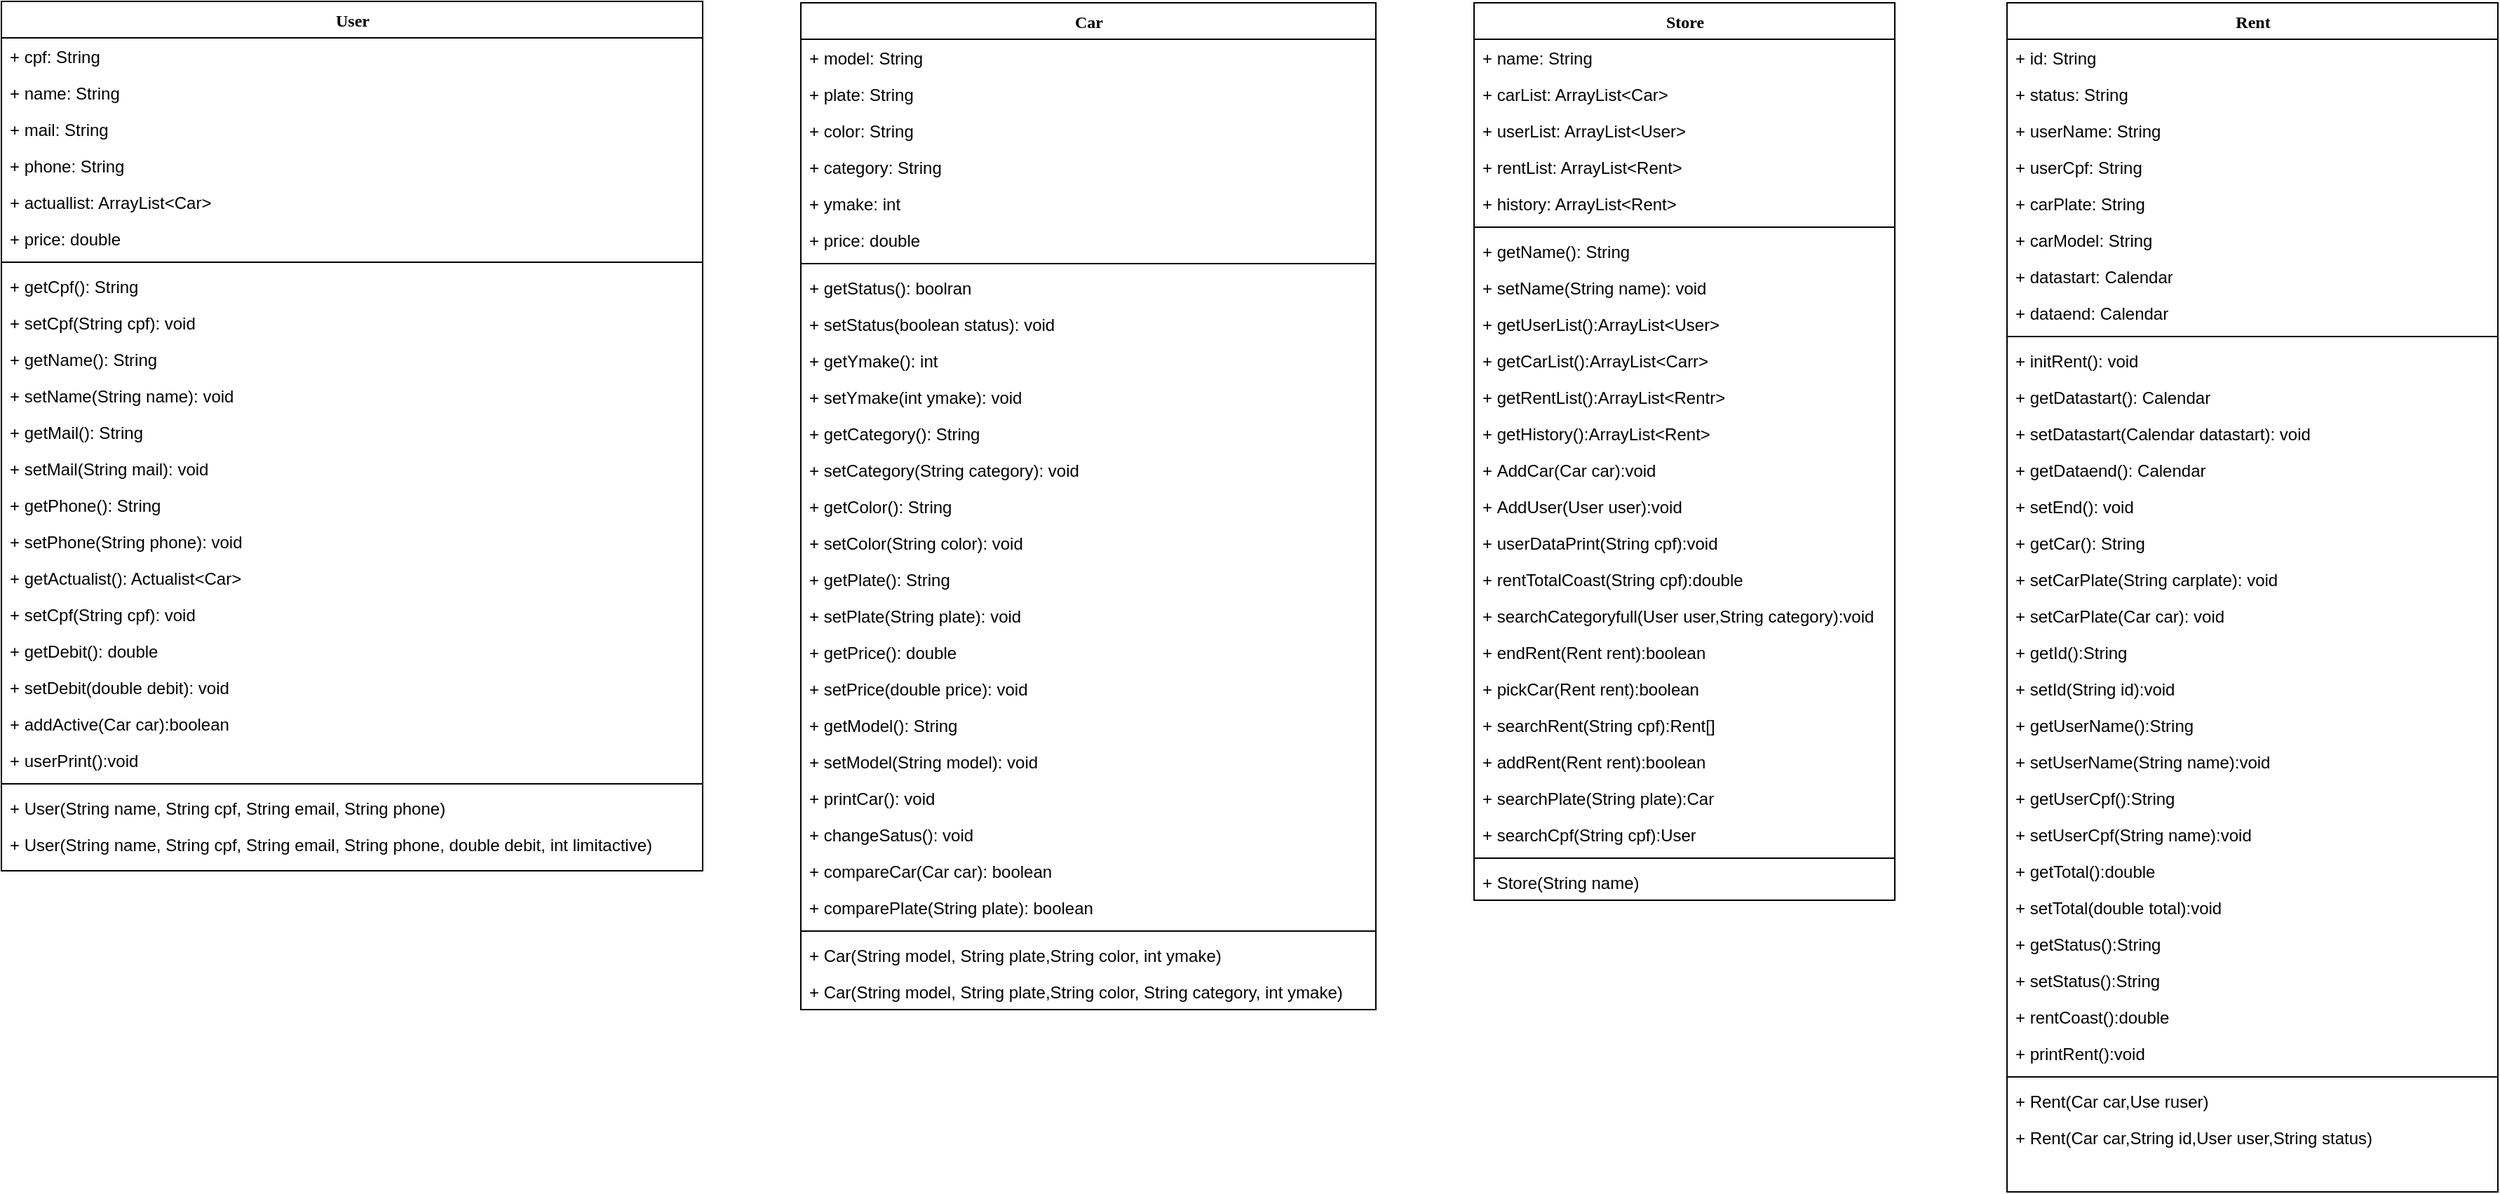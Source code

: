<mxfile version="10.6.5" type="device"><diagram name="Page-1" id="9f46799a-70d6-7492-0946-bef42562c5a5"><mxGraphModel dx="1878" dy="552" grid="1" gridSize="10" guides="1" tooltips="1" connect="1" arrows="1" fold="1" page="1" pageScale="1" pageWidth="1100" pageHeight="850" background="#ffffff" math="0" shadow="0"><root><mxCell id="0"/><mxCell id="1" parent="0"/><mxCell id="78961159f06e98e8-56" value="Car" style="swimlane;html=1;fontStyle=1;align=center;verticalAlign=top;childLayout=stackLayout;horizontal=1;startSize=26;horizontalStack=0;resizeParent=1;resizeLast=0;collapsible=1;marginBottom=0;swimlaneFillColor=#ffffff;rounded=0;shadow=0;comic=0;labelBackgroundColor=none;strokeColor=#000000;strokeWidth=1;fillColor=none;fontFamily=Verdana;fontSize=12;fontColor=#000000;" parent="1" vertex="1"><mxGeometry x="360" y="491" width="410" height="718" as="geometry"/></mxCell><mxCell id="78961159f06e98e8-57" value="+ model: String" style="text;html=1;strokeColor=none;fillColor=none;align=left;verticalAlign=top;spacingLeft=4;spacingRight=4;whiteSpace=wrap;overflow=hidden;rotatable=0;points=[[0,0.5],[1,0.5]];portConstraint=eastwest;" parent="78961159f06e98e8-56" vertex="1"><mxGeometry y="26" width="410" height="26" as="geometry"/></mxCell><mxCell id="78961159f06e98e8-58" value="+ plate: String" style="text;html=1;strokeColor=none;fillColor=none;align=left;verticalAlign=top;spacingLeft=4;spacingRight=4;whiteSpace=wrap;overflow=hidden;rotatable=0;points=[[0,0.5],[1,0.5]];portConstraint=eastwest;" parent="78961159f06e98e8-56" vertex="1"><mxGeometry y="52" width="410" height="26" as="geometry"/></mxCell><mxCell id="78961159f06e98e8-59" value="+ color: String" style="text;html=1;strokeColor=none;fillColor=none;align=left;verticalAlign=top;spacingLeft=4;spacingRight=4;whiteSpace=wrap;overflow=hidden;rotatable=0;points=[[0,0.5],[1,0.5]];portConstraint=eastwest;" parent="78961159f06e98e8-56" vertex="1"><mxGeometry y="78" width="410" height="26" as="geometry"/></mxCell><mxCell id="78961159f06e98e8-60" value="+ category: String" style="text;html=1;strokeColor=none;fillColor=none;align=left;verticalAlign=top;spacingLeft=4;spacingRight=4;whiteSpace=wrap;overflow=hidden;rotatable=0;points=[[0,0.5],[1,0.5]];portConstraint=eastwest;" parent="78961159f06e98e8-56" vertex="1"><mxGeometry y="104" width="410" height="26" as="geometry"/></mxCell><mxCell id="78961159f06e98e8-61" value="+ ymake: int" style="text;html=1;strokeColor=none;fillColor=none;align=left;verticalAlign=top;spacingLeft=4;spacingRight=4;whiteSpace=wrap;overflow=hidden;rotatable=0;points=[[0,0.5],[1,0.5]];portConstraint=eastwest;" parent="78961159f06e98e8-56" vertex="1"><mxGeometry y="130" width="410" height="26" as="geometry"/></mxCell><mxCell id="78961159f06e98e8-62" value="+ price: double" style="text;html=1;strokeColor=none;fillColor=none;align=left;verticalAlign=top;spacingLeft=4;spacingRight=4;whiteSpace=wrap;overflow=hidden;rotatable=0;points=[[0,0.5],[1,0.5]];portConstraint=eastwest;" parent="78961159f06e98e8-56" vertex="1"><mxGeometry y="156" width="410" height="26" as="geometry"/></mxCell><mxCell id="78961159f06e98e8-64" value="" style="line;html=1;strokeWidth=1;fillColor=none;align=left;verticalAlign=middle;spacingTop=-1;spacingLeft=3;spacingRight=3;rotatable=0;labelPosition=right;points=[];portConstraint=eastwest;" parent="78961159f06e98e8-56" vertex="1"><mxGeometry y="182" width="410" height="8" as="geometry"/></mxCell><mxCell id="fXc2kmNOL1wzb2OAVQlA-48" value="+ getStatus(): boolran" style="text;html=1;strokeColor=none;fillColor=none;align=left;verticalAlign=top;spacingLeft=4;spacingRight=4;whiteSpace=wrap;overflow=hidden;rotatable=0;points=[[0,0.5],[1,0.5]];portConstraint=eastwest;" parent="78961159f06e98e8-56" vertex="1"><mxGeometry y="190" width="410" height="26" as="geometry"/></mxCell><mxCell id="fXc2kmNOL1wzb2OAVQlA-47" value="+ setStatus(boolean status): void" style="text;html=1;strokeColor=none;fillColor=none;align=left;verticalAlign=top;spacingLeft=4;spacingRight=4;whiteSpace=wrap;overflow=hidden;rotatable=0;points=[[0,0.5],[1,0.5]];portConstraint=eastwest;" parent="78961159f06e98e8-56" vertex="1"><mxGeometry y="216" width="410" height="26" as="geometry"/></mxCell><mxCell id="fXc2kmNOL1wzb2OAVQlA-46" value="+ getYmake(): int" style="text;html=1;strokeColor=none;fillColor=none;align=left;verticalAlign=top;spacingLeft=4;spacingRight=4;whiteSpace=wrap;overflow=hidden;rotatable=0;points=[[0,0.5],[1,0.5]];portConstraint=eastwest;" parent="78961159f06e98e8-56" vertex="1"><mxGeometry y="242" width="410" height="26" as="geometry"/></mxCell><mxCell id="fXc2kmNOL1wzb2OAVQlA-45" value="+ setYmake(int ymake): void" style="text;html=1;strokeColor=none;fillColor=none;align=left;verticalAlign=top;spacingLeft=4;spacingRight=4;whiteSpace=wrap;overflow=hidden;rotatable=0;points=[[0,0.5],[1,0.5]];portConstraint=eastwest;" parent="78961159f06e98e8-56" vertex="1"><mxGeometry y="268" width="410" height="26" as="geometry"/></mxCell><mxCell id="fXc2kmNOL1wzb2OAVQlA-44" value="+ getCategory(): String" style="text;html=1;strokeColor=none;fillColor=none;align=left;verticalAlign=top;spacingLeft=4;spacingRight=4;whiteSpace=wrap;overflow=hidden;rotatable=0;points=[[0,0.5],[1,0.5]];portConstraint=eastwest;" parent="78961159f06e98e8-56" vertex="1"><mxGeometry y="294" width="410" height="26" as="geometry"/></mxCell><mxCell id="fXc2kmNOL1wzb2OAVQlA-43" value="+ setCategory(String category): void" style="text;html=1;strokeColor=none;fillColor=none;align=left;verticalAlign=top;spacingLeft=4;spacingRight=4;whiteSpace=wrap;overflow=hidden;rotatable=0;points=[[0,0.5],[1,0.5]];portConstraint=eastwest;" parent="78961159f06e98e8-56" vertex="1"><mxGeometry y="320" width="410" height="26" as="geometry"/></mxCell><mxCell id="fXc2kmNOL1wzb2OAVQlA-42" value="+ getColor(): String" style="text;html=1;strokeColor=none;fillColor=none;align=left;verticalAlign=top;spacingLeft=4;spacingRight=4;whiteSpace=wrap;overflow=hidden;rotatable=0;points=[[0,0.5],[1,0.5]];portConstraint=eastwest;" parent="78961159f06e98e8-56" vertex="1"><mxGeometry y="346" width="410" height="26" as="geometry"/></mxCell><mxCell id="fXc2kmNOL1wzb2OAVQlA-41" value="+ setColor(String color): void" style="text;html=1;strokeColor=none;fillColor=none;align=left;verticalAlign=top;spacingLeft=4;spacingRight=4;whiteSpace=wrap;overflow=hidden;rotatable=0;points=[[0,0.5],[1,0.5]];portConstraint=eastwest;" parent="78961159f06e98e8-56" vertex="1"><mxGeometry y="372" width="410" height="26" as="geometry"/></mxCell><mxCell id="fXc2kmNOL1wzb2OAVQlA-39" value="+ getPlate(): String" style="text;html=1;strokeColor=none;fillColor=none;align=left;verticalAlign=top;spacingLeft=4;spacingRight=4;whiteSpace=wrap;overflow=hidden;rotatable=0;points=[[0,0.5],[1,0.5]];portConstraint=eastwest;" parent="78961159f06e98e8-56" vertex="1"><mxGeometry y="398" width="410" height="26" as="geometry"/></mxCell><mxCell id="fXc2kmNOL1wzb2OAVQlA-40" value="+ setPlate(String plate): void" style="text;html=1;strokeColor=none;fillColor=none;align=left;verticalAlign=top;spacingLeft=4;spacingRight=4;whiteSpace=wrap;overflow=hidden;rotatable=0;points=[[0,0.5],[1,0.5]];portConstraint=eastwest;" parent="78961159f06e98e8-56" vertex="1"><mxGeometry y="424" width="410" height="26" as="geometry"/></mxCell><mxCell id="fXc2kmNOL1wzb2OAVQlA-50" value="+ getPrice(): double" style="text;html=1;strokeColor=none;fillColor=none;align=left;verticalAlign=top;spacingLeft=4;spacingRight=4;whiteSpace=wrap;overflow=hidden;rotatable=0;points=[[0,0.5],[1,0.5]];portConstraint=eastwest;" parent="78961159f06e98e8-56" vertex="1"><mxGeometry y="450" width="410" height="26" as="geometry"/></mxCell><mxCell id="fXc2kmNOL1wzb2OAVQlA-49" value="+ setPrice(double price): void" style="text;html=1;strokeColor=none;fillColor=none;align=left;verticalAlign=top;spacingLeft=4;spacingRight=4;whiteSpace=wrap;overflow=hidden;rotatable=0;points=[[0,0.5],[1,0.5]];portConstraint=eastwest;" parent="78961159f06e98e8-56" vertex="1"><mxGeometry y="476" width="410" height="26" as="geometry"/></mxCell><mxCell id="fXc2kmNOL1wzb2OAVQlA-37" value="+ getModel(): String" style="text;html=1;strokeColor=none;fillColor=none;align=left;verticalAlign=top;spacingLeft=4;spacingRight=4;whiteSpace=wrap;overflow=hidden;rotatable=0;points=[[0,0.5],[1,0.5]];portConstraint=eastwest;" parent="78961159f06e98e8-56" vertex="1"><mxGeometry y="502" width="410" height="26" as="geometry"/></mxCell><mxCell id="fXc2kmNOL1wzb2OAVQlA-38" value="+ setModel(String model): void" style="text;html=1;strokeColor=none;fillColor=none;align=left;verticalAlign=top;spacingLeft=4;spacingRight=4;whiteSpace=wrap;overflow=hidden;rotatable=0;points=[[0,0.5],[1,0.5]];portConstraint=eastwest;" parent="78961159f06e98e8-56" vertex="1"><mxGeometry y="528" width="410" height="26" as="geometry"/></mxCell><mxCell id="fXc2kmNOL1wzb2OAVQlA-54" value="+ printCar(): void" style="text;html=1;strokeColor=none;fillColor=none;align=left;verticalAlign=top;spacingLeft=4;spacingRight=4;whiteSpace=wrap;overflow=hidden;rotatable=0;points=[[0,0.5],[1,0.5]];portConstraint=eastwest;" parent="78961159f06e98e8-56" vertex="1"><mxGeometry y="554" width="410" height="26" as="geometry"/></mxCell><mxCell id="fXc2kmNOL1wzb2OAVQlA-51" value="+ changeSatus(): void" style="text;html=1;strokeColor=none;fillColor=none;align=left;verticalAlign=top;spacingLeft=4;spacingRight=4;whiteSpace=wrap;overflow=hidden;rotatable=0;points=[[0,0.5],[1,0.5]];portConstraint=eastwest;" parent="78961159f06e98e8-56" vertex="1"><mxGeometry y="580" width="410" height="26" as="geometry"/></mxCell><mxCell id="fXc2kmNOL1wzb2OAVQlA-52" value="+ compareCar(Car car): boolean" style="text;html=1;strokeColor=none;fillColor=none;align=left;verticalAlign=top;spacingLeft=4;spacingRight=4;whiteSpace=wrap;overflow=hidden;rotatable=0;points=[[0,0.5],[1,0.5]];portConstraint=eastwest;" parent="78961159f06e98e8-56" vertex="1"><mxGeometry y="606" width="410" height="26" as="geometry"/></mxCell><mxCell id="fXc2kmNOL1wzb2OAVQlA-53" value="+ comparePlate(String plate): boolean" style="text;html=1;strokeColor=none;fillColor=none;align=left;verticalAlign=top;spacingLeft=4;spacingRight=4;whiteSpace=wrap;overflow=hidden;rotatable=0;points=[[0,0.5],[1,0.5]];portConstraint=eastwest;" parent="78961159f06e98e8-56" vertex="1"><mxGeometry y="632" width="410" height="26" as="geometry"/></mxCell><mxCell id="fXc2kmNOL1wzb2OAVQlA-77" value="" style="line;html=1;strokeWidth=1;fillColor=none;align=left;verticalAlign=middle;spacingTop=-1;spacingLeft=3;spacingRight=3;rotatable=0;labelPosition=right;points=[];portConstraint=eastwest;" parent="78961159f06e98e8-56" vertex="1"><mxGeometry y="658" width="410" height="8" as="geometry"/></mxCell><mxCell id="fXc2kmNOL1wzb2OAVQlA-76" value="+ Car(&lt;span&gt;String &lt;/span&gt;&lt;span&gt;model&lt;/span&gt;&lt;span&gt;, &lt;/span&gt;&lt;span&gt;String &lt;/span&gt;&lt;span&gt;plate&lt;/span&gt;&lt;span&gt;,&lt;/span&gt;&lt;span&gt;String &lt;/span&gt;&lt;span&gt;color&lt;/span&gt;&lt;span&gt;, &lt;/span&gt;&lt;span&gt;int &lt;/span&gt;&lt;span&gt;ymake&lt;/span&gt;&lt;span&gt;)&lt;/span&gt;&lt;br&gt;" style="text;html=1;strokeColor=none;fillColor=none;align=left;verticalAlign=top;spacingLeft=4;spacingRight=4;whiteSpace=wrap;overflow=hidden;rotatable=0;points=[[0,0.5],[1,0.5]];portConstraint=eastwest;" parent="78961159f06e98e8-56" vertex="1"><mxGeometry y="666" width="410" height="26" as="geometry"/></mxCell><mxCell id="fXc2kmNOL1wzb2OAVQlA-78" value="+ Car(&lt;span&gt;String &lt;/span&gt;&lt;span&gt;model&lt;/span&gt;&lt;span&gt;, &lt;/span&gt;&lt;span&gt;String &lt;/span&gt;&lt;span&gt;plate&lt;/span&gt;&lt;span&gt;,&lt;/span&gt;&lt;span&gt;String &lt;/span&gt;&lt;span&gt;color&lt;/span&gt;&lt;span&gt;, &lt;/span&gt;&lt;span&gt;String &lt;/span&gt;&lt;span&gt;category&lt;/span&gt;&lt;span&gt;, &lt;/span&gt;&lt;span&gt;int &lt;/span&gt;&lt;span&gt;ymake&lt;/span&gt;&lt;span&gt;)&lt;/span&gt;&lt;br&gt;" style="text;html=1;strokeColor=none;fillColor=none;align=left;verticalAlign=top;spacingLeft=4;spacingRight=4;whiteSpace=wrap;overflow=hidden;rotatable=0;points=[[0,0.5],[1,0.5]];portConstraint=eastwest;" parent="78961159f06e98e8-56" vertex="1"><mxGeometry y="692" width="410" height="26" as="geometry"/></mxCell><mxCell id="7R-vYz_H9meb3GJ6xbVI-1" value="User" style="swimlane;html=1;fontStyle=1;align=center;verticalAlign=top;childLayout=stackLayout;horizontal=1;startSize=26;horizontalStack=0;resizeParent=1;resizeLast=0;collapsible=1;marginBottom=0;swimlaneFillColor=#ffffff;rounded=0;shadow=0;comic=0;labelBackgroundColor=none;strokeColor=#000000;strokeWidth=1;fillColor=none;fontFamily=Verdana;fontSize=12;fontColor=#000000;" parent="1" vertex="1"><mxGeometry x="-210" y="490" width="500" height="620" as="geometry"/></mxCell><mxCell id="7R-vYz_H9meb3GJ6xbVI-2" value="+ cpf: String" style="text;html=1;strokeColor=none;fillColor=none;align=left;verticalAlign=top;spacingLeft=4;spacingRight=4;whiteSpace=wrap;overflow=hidden;rotatable=0;points=[[0,0.5],[1,0.5]];portConstraint=eastwest;" parent="7R-vYz_H9meb3GJ6xbVI-1" vertex="1"><mxGeometry y="26" width="500" height="26" as="geometry"/></mxCell><mxCell id="7R-vYz_H9meb3GJ6xbVI-3" value="+ name: String" style="text;html=1;strokeColor=none;fillColor=none;align=left;verticalAlign=top;spacingLeft=4;spacingRight=4;whiteSpace=wrap;overflow=hidden;rotatable=0;points=[[0,0.5],[1,0.5]];portConstraint=eastwest;" parent="7R-vYz_H9meb3GJ6xbVI-1" vertex="1"><mxGeometry y="52" width="500" height="26" as="geometry"/></mxCell><mxCell id="7R-vYz_H9meb3GJ6xbVI-4" value="+ mail: String" style="text;html=1;strokeColor=none;fillColor=none;align=left;verticalAlign=top;spacingLeft=4;spacingRight=4;whiteSpace=wrap;overflow=hidden;rotatable=0;points=[[0,0.5],[1,0.5]];portConstraint=eastwest;" parent="7R-vYz_H9meb3GJ6xbVI-1" vertex="1"><mxGeometry y="78" width="500" height="26" as="geometry"/></mxCell><mxCell id="7R-vYz_H9meb3GJ6xbVI-5" value="+ phone: String" style="text;html=1;strokeColor=none;fillColor=none;align=left;verticalAlign=top;spacingLeft=4;spacingRight=4;whiteSpace=wrap;overflow=hidden;rotatable=0;points=[[0,0.5],[1,0.5]];portConstraint=eastwest;" parent="7R-vYz_H9meb3GJ6xbVI-1" vertex="1"><mxGeometry y="104" width="500" height="26" as="geometry"/></mxCell><mxCell id="7R-vYz_H9meb3GJ6xbVI-6" value="+ actuallist: ArrayList&amp;lt;Car&amp;gt;" style="text;html=1;strokeColor=none;fillColor=none;align=left;verticalAlign=top;spacingLeft=4;spacingRight=4;whiteSpace=wrap;overflow=hidden;rotatable=0;points=[[0,0.5],[1,0.5]];portConstraint=eastwest;" parent="7R-vYz_H9meb3GJ6xbVI-1" vertex="1"><mxGeometry y="130" width="500" height="26" as="geometry"/></mxCell><mxCell id="7R-vYz_H9meb3GJ6xbVI-7" value="+ price: double" style="text;html=1;strokeColor=none;fillColor=none;align=left;verticalAlign=top;spacingLeft=4;spacingRight=4;whiteSpace=wrap;overflow=hidden;rotatable=0;points=[[0,0.5],[1,0.5]];portConstraint=eastwest;" parent="7R-vYz_H9meb3GJ6xbVI-1" vertex="1"><mxGeometry y="156" width="500" height="26" as="geometry"/></mxCell><mxCell id="7R-vYz_H9meb3GJ6xbVI-8" value="" style="line;html=1;strokeWidth=1;fillColor=none;align=left;verticalAlign=middle;spacingTop=-1;spacingLeft=3;spacingRight=3;rotatable=0;labelPosition=right;points=[];portConstraint=eastwest;" parent="7R-vYz_H9meb3GJ6xbVI-1" vertex="1"><mxGeometry y="182" width="500" height="8" as="geometry"/></mxCell><mxCell id="fXc2kmNOL1wzb2OAVQlA-79" value="+ getCpf(): String" style="text;html=1;strokeColor=none;fillColor=none;align=left;verticalAlign=top;spacingLeft=4;spacingRight=4;whiteSpace=wrap;overflow=hidden;rotatable=0;points=[[0,0.5],[1,0.5]];portConstraint=eastwest;" parent="7R-vYz_H9meb3GJ6xbVI-1" vertex="1"><mxGeometry y="190" width="500" height="26" as="geometry"/></mxCell><mxCell id="fXc2kmNOL1wzb2OAVQlA-80" value="+ setCpf(String cpf): void" style="text;html=1;strokeColor=none;fillColor=none;align=left;verticalAlign=top;spacingLeft=4;spacingRight=4;whiteSpace=wrap;overflow=hidden;rotatable=0;points=[[0,0.5],[1,0.5]];portConstraint=eastwest;" parent="7R-vYz_H9meb3GJ6xbVI-1" vertex="1"><mxGeometry y="216" width="500" height="26" as="geometry"/></mxCell><mxCell id="fXc2kmNOL1wzb2OAVQlA-81" value="+ getName(): String" style="text;html=1;strokeColor=none;fillColor=none;align=left;verticalAlign=top;spacingLeft=4;spacingRight=4;whiteSpace=wrap;overflow=hidden;rotatable=0;points=[[0,0.5],[1,0.5]];portConstraint=eastwest;" parent="7R-vYz_H9meb3GJ6xbVI-1" vertex="1"><mxGeometry y="242" width="500" height="26" as="geometry"/></mxCell><mxCell id="fXc2kmNOL1wzb2OAVQlA-82" value="+ setName(String name): void" style="text;html=1;strokeColor=none;fillColor=none;align=left;verticalAlign=top;spacingLeft=4;spacingRight=4;whiteSpace=wrap;overflow=hidden;rotatable=0;points=[[0,0.5],[1,0.5]];portConstraint=eastwest;" parent="7R-vYz_H9meb3GJ6xbVI-1" vertex="1"><mxGeometry y="268" width="500" height="26" as="geometry"/></mxCell><mxCell id="fXc2kmNOL1wzb2OAVQlA-83" value="+ getMail(): String" style="text;html=1;strokeColor=none;fillColor=none;align=left;verticalAlign=top;spacingLeft=4;spacingRight=4;whiteSpace=wrap;overflow=hidden;rotatable=0;points=[[0,0.5],[1,0.5]];portConstraint=eastwest;" parent="7R-vYz_H9meb3GJ6xbVI-1" vertex="1"><mxGeometry y="294" width="500" height="26" as="geometry"/></mxCell><mxCell id="fXc2kmNOL1wzb2OAVQlA-84" value="+ setMail(String mail): void" style="text;html=1;strokeColor=none;fillColor=none;align=left;verticalAlign=top;spacingLeft=4;spacingRight=4;whiteSpace=wrap;overflow=hidden;rotatable=0;points=[[0,0.5],[1,0.5]];portConstraint=eastwest;" parent="7R-vYz_H9meb3GJ6xbVI-1" vertex="1"><mxGeometry y="320" width="500" height="26" as="geometry"/></mxCell><mxCell id="fXc2kmNOL1wzb2OAVQlA-85" value="+ getPhone(): String" style="text;html=1;strokeColor=none;fillColor=none;align=left;verticalAlign=top;spacingLeft=4;spacingRight=4;whiteSpace=wrap;overflow=hidden;rotatable=0;points=[[0,0.5],[1,0.5]];portConstraint=eastwest;" parent="7R-vYz_H9meb3GJ6xbVI-1" vertex="1"><mxGeometry y="346" width="500" height="26" as="geometry"/></mxCell><mxCell id="fXc2kmNOL1wzb2OAVQlA-86" value="+ setPhone(String phone): void" style="text;html=1;strokeColor=none;fillColor=none;align=left;verticalAlign=top;spacingLeft=4;spacingRight=4;whiteSpace=wrap;overflow=hidden;rotatable=0;points=[[0,0.5],[1,0.5]];portConstraint=eastwest;" parent="7R-vYz_H9meb3GJ6xbVI-1" vertex="1"><mxGeometry y="372" width="500" height="26" as="geometry"/></mxCell><mxCell id="fXc2kmNOL1wzb2OAVQlA-87" value="+ getActualist(): Actualist&amp;lt;Car&amp;gt;" style="text;html=1;strokeColor=none;fillColor=none;align=left;verticalAlign=top;spacingLeft=4;spacingRight=4;whiteSpace=wrap;overflow=hidden;rotatable=0;points=[[0,0.5],[1,0.5]];portConstraint=eastwest;" parent="7R-vYz_H9meb3GJ6xbVI-1" vertex="1"><mxGeometry y="398" width="500" height="26" as="geometry"/></mxCell><mxCell id="fXc2kmNOL1wzb2OAVQlA-88" value="+ setCpf(String cpf): void" style="text;html=1;strokeColor=none;fillColor=none;align=left;verticalAlign=top;spacingLeft=4;spacingRight=4;whiteSpace=wrap;overflow=hidden;rotatable=0;points=[[0,0.5],[1,0.5]];portConstraint=eastwest;" parent="7R-vYz_H9meb3GJ6xbVI-1" vertex="1"><mxGeometry y="424" width="500" height="26" as="geometry"/></mxCell><mxCell id="fXc2kmNOL1wzb2OAVQlA-90" value="+ getDebit(): double" style="text;html=1;strokeColor=none;fillColor=none;align=left;verticalAlign=top;spacingLeft=4;spacingRight=4;whiteSpace=wrap;overflow=hidden;rotatable=0;points=[[0,0.5],[1,0.5]];portConstraint=eastwest;" parent="7R-vYz_H9meb3GJ6xbVI-1" vertex="1"><mxGeometry y="450" width="500" height="26" as="geometry"/></mxCell><mxCell id="fXc2kmNOL1wzb2OAVQlA-89" value="+ setDebit(double debit): void" style="text;html=1;strokeColor=none;fillColor=none;align=left;verticalAlign=top;spacingLeft=4;spacingRight=4;whiteSpace=wrap;overflow=hidden;rotatable=0;points=[[0,0.5],[1,0.5]];portConstraint=eastwest;" parent="7R-vYz_H9meb3GJ6xbVI-1" vertex="1"><mxGeometry y="476" width="500" height="26" as="geometry"/></mxCell><mxCell id="fXc2kmNOL1wzb2OAVQlA-95" value="+ &lt;span&gt;addActive&lt;/span&gt;&lt;span&gt;(&lt;/span&gt;&lt;span&gt;Car car&lt;/span&gt;&lt;span&gt;):boolean&lt;/span&gt;" style="text;html=1;strokeColor=none;fillColor=none;align=left;verticalAlign=top;spacingLeft=4;spacingRight=4;whiteSpace=wrap;overflow=hidden;rotatable=0;points=[[0,0.5],[1,0.5]];portConstraint=eastwest;" parent="7R-vYz_H9meb3GJ6xbVI-1" vertex="1"><mxGeometry y="502" width="500" height="26" as="geometry"/></mxCell><mxCell id="fXc2kmNOL1wzb2OAVQlA-96" value="+ userPrint():void" style="text;html=1;strokeColor=none;fillColor=none;align=left;verticalAlign=top;spacingLeft=4;spacingRight=4;whiteSpace=wrap;overflow=hidden;rotatable=0;points=[[0,0.5],[1,0.5]];portConstraint=eastwest;" parent="7R-vYz_H9meb3GJ6xbVI-1" vertex="1"><mxGeometry y="528" width="500" height="26" as="geometry"/></mxCell><mxCell id="fXc2kmNOL1wzb2OAVQlA-91" value="" style="line;html=1;strokeWidth=1;fillColor=none;align=left;verticalAlign=middle;spacingTop=-1;spacingLeft=3;spacingRight=3;rotatable=0;labelPosition=right;points=[];portConstraint=eastwest;" parent="7R-vYz_H9meb3GJ6xbVI-1" vertex="1"><mxGeometry y="554" width="500" height="8" as="geometry"/></mxCell><mxCell id="fXc2kmNOL1wzb2OAVQlA-92" value="+&amp;nbsp;&lt;span&gt;User&lt;/span&gt;&lt;span&gt;(&lt;/span&gt;&lt;span&gt;String &lt;/span&gt;&lt;span&gt;name&lt;/span&gt;&lt;span&gt;, &lt;/span&gt;&lt;span&gt;String &lt;/span&gt;&lt;span&gt;cpf&lt;/span&gt;&lt;span&gt;, &lt;/span&gt;&lt;span&gt;String &lt;/span&gt;&lt;span&gt;email&lt;/span&gt;&lt;span&gt;, &lt;/span&gt;&lt;span&gt;String &lt;/span&gt;&lt;span&gt;phone&lt;/span&gt;&lt;span&gt;)&lt;/span&gt;" style="text;html=1;strokeColor=none;fillColor=none;align=left;verticalAlign=top;spacingLeft=4;spacingRight=4;whiteSpace=wrap;overflow=hidden;rotatable=0;points=[[0,0.5],[1,0.5]];portConstraint=eastwest;" parent="7R-vYz_H9meb3GJ6xbVI-1" vertex="1"><mxGeometry y="562" width="500" height="26" as="geometry"/></mxCell><mxCell id="fXc2kmNOL1wzb2OAVQlA-94" value="+ User&lt;span&gt;(&lt;/span&gt;&lt;span&gt;String &lt;/span&gt;&lt;span&gt;name&lt;/span&gt;&lt;span&gt;, &lt;/span&gt;&lt;span&gt;String &lt;/span&gt;&lt;span&gt;cpf&lt;/span&gt;&lt;span&gt;, &lt;/span&gt;&lt;span&gt;String &lt;/span&gt;&lt;span&gt;email&lt;/span&gt;&lt;span&gt;, &lt;/span&gt;&lt;span&gt;String &lt;/span&gt;&lt;span&gt;phone&lt;/span&gt;&lt;span&gt;, &lt;/span&gt;&lt;span&gt;double &lt;/span&gt;&lt;span&gt;debit&lt;/span&gt;&lt;span&gt;, &lt;/span&gt;&lt;span&gt;int &lt;/span&gt;&lt;span&gt;limitactive&lt;/span&gt;&lt;span&gt;)&lt;/span&gt;" style="text;html=1;strokeColor=none;fillColor=none;align=left;verticalAlign=top;spacingLeft=4;spacingRight=4;whiteSpace=wrap;overflow=hidden;rotatable=0;points=[[0,0.5],[1,0.5]];portConstraint=eastwest;" parent="7R-vYz_H9meb3GJ6xbVI-1" vertex="1"><mxGeometry y="588" width="500" height="26" as="geometry"/></mxCell><mxCell id="8gHzIE55-R8a2YNDim68-1" value="Rent" style="swimlane;html=1;fontStyle=1;align=center;verticalAlign=top;childLayout=stackLayout;horizontal=1;startSize=26;horizontalStack=0;resizeParent=1;resizeLast=0;collapsible=1;marginBottom=0;swimlaneFillColor=#ffffff;rounded=0;shadow=0;comic=0;labelBackgroundColor=none;strokeColor=#000000;strokeWidth=1;fillColor=none;fontFamily=Verdana;fontSize=12;fontColor=#000000;" parent="1" vertex="1"><mxGeometry x="1220" y="491" width="350" height="848" as="geometry"/></mxCell><mxCell id="8gHzIE55-R8a2YNDim68-2" value="+ id: String" style="text;html=1;strokeColor=none;fillColor=none;align=left;verticalAlign=top;spacingLeft=4;spacingRight=4;whiteSpace=wrap;overflow=hidden;rotatable=0;points=[[0,0.5],[1,0.5]];portConstraint=eastwest;" parent="8gHzIE55-R8a2YNDim68-1" vertex="1"><mxGeometry y="26" width="350" height="26" as="geometry"/></mxCell><mxCell id="8gHzIE55-R8a2YNDim68-3" value="+ status: String" style="text;html=1;strokeColor=none;fillColor=none;align=left;verticalAlign=top;spacingLeft=4;spacingRight=4;whiteSpace=wrap;overflow=hidden;rotatable=0;points=[[0,0.5],[1,0.5]];portConstraint=eastwest;" parent="8gHzIE55-R8a2YNDim68-1" vertex="1"><mxGeometry y="52" width="350" height="26" as="geometry"/></mxCell><mxCell id="KRfyEY7iE9hTbW0UrXA7-1" value="+ userName: String" style="text;html=1;strokeColor=none;fillColor=none;align=left;verticalAlign=top;spacingLeft=4;spacingRight=4;whiteSpace=wrap;overflow=hidden;rotatable=0;points=[[0,0.5],[1,0.5]];portConstraint=eastwest;" parent="8gHzIE55-R8a2YNDim68-1" vertex="1"><mxGeometry y="78" width="350" height="26" as="geometry"/></mxCell><mxCell id="KRfyEY7iE9hTbW0UrXA7-3" value="+ userCpf: String" style="text;html=1;strokeColor=none;fillColor=none;align=left;verticalAlign=top;spacingLeft=4;spacingRight=4;whiteSpace=wrap;overflow=hidden;rotatable=0;points=[[0,0.5],[1,0.5]];portConstraint=eastwest;" parent="8gHzIE55-R8a2YNDim68-1" vertex="1"><mxGeometry y="104" width="350" height="26" as="geometry"/></mxCell><mxCell id="8gHzIE55-R8a2YNDim68-4" value="+ carPlate: String" style="text;html=1;strokeColor=none;fillColor=none;align=left;verticalAlign=top;spacingLeft=4;spacingRight=4;whiteSpace=wrap;overflow=hidden;rotatable=0;points=[[0,0.5],[1,0.5]];portConstraint=eastwest;" parent="8gHzIE55-R8a2YNDim68-1" vertex="1"><mxGeometry y="130" width="350" height="26" as="geometry"/></mxCell><mxCell id="KRfyEY7iE9hTbW0UrXA7-2" value="+ carModel: String" style="text;html=1;strokeColor=none;fillColor=none;align=left;verticalAlign=top;spacingLeft=4;spacingRight=4;whiteSpace=wrap;overflow=hidden;rotatable=0;points=[[0,0.5],[1,0.5]];portConstraint=eastwest;" parent="8gHzIE55-R8a2YNDim68-1" vertex="1"><mxGeometry y="156" width="350" height="26" as="geometry"/></mxCell><mxCell id="KRfyEY7iE9hTbW0UrXA7-4" value="+ datastart: Calendar" style="text;html=1;strokeColor=none;fillColor=none;align=left;verticalAlign=top;spacingLeft=4;spacingRight=4;whiteSpace=wrap;overflow=hidden;rotatable=0;points=[[0,0.5],[1,0.5]];portConstraint=eastwest;" parent="8gHzIE55-R8a2YNDim68-1" vertex="1"><mxGeometry y="182" width="350" height="26" as="geometry"/></mxCell><mxCell id="8gHzIE55-R8a2YNDim68-5" value="+ dataend: Calendar" style="text;html=1;strokeColor=none;fillColor=none;align=left;verticalAlign=top;spacingLeft=4;spacingRight=4;whiteSpace=wrap;overflow=hidden;rotatable=0;points=[[0,0.5],[1,0.5]];portConstraint=eastwest;" parent="8gHzIE55-R8a2YNDim68-1" vertex="1"><mxGeometry y="208" width="350" height="26" as="geometry"/></mxCell><mxCell id="8gHzIE55-R8a2YNDim68-8" value="" style="line;html=1;strokeWidth=1;fillColor=none;align=left;verticalAlign=middle;spacingTop=-1;spacingLeft=3;spacingRight=3;rotatable=0;labelPosition=right;points=[];portConstraint=eastwest;" parent="8gHzIE55-R8a2YNDim68-1" vertex="1"><mxGeometry y="234" width="350" height="8" as="geometry"/></mxCell><mxCell id="8gHzIE55-R8a2YNDim68-9" value="+ initRent(): void" style="text;html=1;strokeColor=none;fillColor=none;align=left;verticalAlign=top;spacingLeft=4;spacingRight=4;whiteSpace=wrap;overflow=hidden;rotatable=0;points=[[0,0.5],[1,0.5]];portConstraint=eastwest;" parent="8gHzIE55-R8a2YNDim68-1" vertex="1"><mxGeometry y="242" width="350" height="26" as="geometry"/></mxCell><mxCell id="8gHzIE55-R8a2YNDim68-10" value="+ getDatastart(): Calendar" style="text;html=1;strokeColor=none;fillColor=none;align=left;verticalAlign=top;spacingLeft=4;spacingRight=4;whiteSpace=wrap;overflow=hidden;rotatable=0;points=[[0,0.5],[1,0.5]];portConstraint=eastwest;" parent="8gHzIE55-R8a2YNDim68-1" vertex="1"><mxGeometry y="268" width="350" height="26" as="geometry"/></mxCell><mxCell id="8gHzIE55-R8a2YNDim68-11" value="+ setDatastart(Calendar datastart): void" style="text;html=1;strokeColor=none;fillColor=none;align=left;verticalAlign=top;spacingLeft=4;spacingRight=4;whiteSpace=wrap;overflow=hidden;rotatable=0;points=[[0,0.5],[1,0.5]];portConstraint=eastwest;" parent="8gHzIE55-R8a2YNDim68-1" vertex="1"><mxGeometry y="294" width="350" height="26" as="geometry"/></mxCell><mxCell id="KRfyEY7iE9hTbW0UrXA7-5" value="+ getDataend(): Calendar" style="text;html=1;strokeColor=none;fillColor=none;align=left;verticalAlign=top;spacingLeft=4;spacingRight=4;whiteSpace=wrap;overflow=hidden;rotatable=0;points=[[0,0.5],[1,0.5]];portConstraint=eastwest;" parent="8gHzIE55-R8a2YNDim68-1" vertex="1"><mxGeometry y="320" width="350" height="26" as="geometry"/></mxCell><mxCell id="KRfyEY7iE9hTbW0UrXA7-7" value="+ setEnd(): void" style="text;html=1;strokeColor=none;fillColor=none;align=left;verticalAlign=top;spacingLeft=4;spacingRight=4;whiteSpace=wrap;overflow=hidden;rotatable=0;points=[[0,0.5],[1,0.5]];portConstraint=eastwest;" parent="8gHzIE55-R8a2YNDim68-1" vertex="1"><mxGeometry y="346" width="350" height="26" as="geometry"/></mxCell><mxCell id="KRfyEY7iE9hTbW0UrXA7-10" value="+ getCar(): String" style="text;html=1;strokeColor=none;fillColor=none;align=left;verticalAlign=top;spacingLeft=4;spacingRight=4;whiteSpace=wrap;overflow=hidden;rotatable=0;points=[[0,0.5],[1,0.5]];portConstraint=eastwest;" parent="8gHzIE55-R8a2YNDim68-1" vertex="1"><mxGeometry y="372" width="350" height="26" as="geometry"/></mxCell><mxCell id="KRfyEY7iE9hTbW0UrXA7-8" value="+ setCarPlate(String carplate): void" style="text;html=1;strokeColor=none;fillColor=none;align=left;verticalAlign=top;spacingLeft=4;spacingRight=4;whiteSpace=wrap;overflow=hidden;rotatable=0;points=[[0,0.5],[1,0.5]];portConstraint=eastwest;" parent="8gHzIE55-R8a2YNDim68-1" vertex="1"><mxGeometry y="398" width="350" height="26" as="geometry"/></mxCell><mxCell id="KRfyEY7iE9hTbW0UrXA7-9" value="+ setCarPlate(Car car): void" style="text;html=1;strokeColor=none;fillColor=none;align=left;verticalAlign=top;spacingLeft=4;spacingRight=4;whiteSpace=wrap;overflow=hidden;rotatable=0;points=[[0,0.5],[1,0.5]];portConstraint=eastwest;" parent="8gHzIE55-R8a2YNDim68-1" vertex="1"><mxGeometry y="424" width="350" height="26" as="geometry"/></mxCell><mxCell id="KRfyEY7iE9hTbW0UrXA7-11" value="+ getId():String" style="text;html=1;strokeColor=none;fillColor=none;align=left;verticalAlign=top;spacingLeft=4;spacingRight=4;whiteSpace=wrap;overflow=hidden;rotatable=0;points=[[0,0.5],[1,0.5]];portConstraint=eastwest;" parent="8gHzIE55-R8a2YNDim68-1" vertex="1"><mxGeometry y="450" width="350" height="26" as="geometry"/></mxCell><mxCell id="KRfyEY7iE9hTbW0UrXA7-12" value="+ setId(String id):void" style="text;html=1;strokeColor=none;fillColor=none;align=left;verticalAlign=top;spacingLeft=4;spacingRight=4;whiteSpace=wrap;overflow=hidden;rotatable=0;points=[[0,0.5],[1,0.5]];portConstraint=eastwest;" parent="8gHzIE55-R8a2YNDim68-1" vertex="1"><mxGeometry y="476" width="350" height="26" as="geometry"/></mxCell><mxCell id="KRfyEY7iE9hTbW0UrXA7-13" value="+ getUserName():String" style="text;html=1;strokeColor=none;fillColor=none;align=left;verticalAlign=top;spacingLeft=4;spacingRight=4;whiteSpace=wrap;overflow=hidden;rotatable=0;points=[[0,0.5],[1,0.5]];portConstraint=eastwest;" parent="8gHzIE55-R8a2YNDim68-1" vertex="1"><mxGeometry y="502" width="350" height="26" as="geometry"/></mxCell><mxCell id="KRfyEY7iE9hTbW0UrXA7-14" value="+ setUserName(String name):void" style="text;html=1;strokeColor=none;fillColor=none;align=left;verticalAlign=top;spacingLeft=4;spacingRight=4;whiteSpace=wrap;overflow=hidden;rotatable=0;points=[[0,0.5],[1,0.5]];portConstraint=eastwest;" parent="8gHzIE55-R8a2YNDim68-1" vertex="1"><mxGeometry y="528" width="350" height="26" as="geometry"/></mxCell><mxCell id="KRfyEY7iE9hTbW0UrXA7-15" value="+ getUserCpf():String" style="text;html=1;strokeColor=none;fillColor=none;align=left;verticalAlign=top;spacingLeft=4;spacingRight=4;whiteSpace=wrap;overflow=hidden;rotatable=0;points=[[0,0.5],[1,0.5]];portConstraint=eastwest;" parent="8gHzIE55-R8a2YNDim68-1" vertex="1"><mxGeometry y="554" width="350" height="26" as="geometry"/></mxCell><mxCell id="KRfyEY7iE9hTbW0UrXA7-16" value="+ setUserCpf(String name):void" style="text;html=1;strokeColor=none;fillColor=none;align=left;verticalAlign=top;spacingLeft=4;spacingRight=4;whiteSpace=wrap;overflow=hidden;rotatable=0;points=[[0,0.5],[1,0.5]];portConstraint=eastwest;" parent="8gHzIE55-R8a2YNDim68-1" vertex="1"><mxGeometry y="580" width="350" height="26" as="geometry"/></mxCell><mxCell id="KRfyEY7iE9hTbW0UrXA7-18" value="+ getTotal():double" style="text;html=1;strokeColor=none;fillColor=none;align=left;verticalAlign=top;spacingLeft=4;spacingRight=4;whiteSpace=wrap;overflow=hidden;rotatable=0;points=[[0,0.5],[1,0.5]];portConstraint=eastwest;" parent="8gHzIE55-R8a2YNDim68-1" vertex="1"><mxGeometry y="606" width="350" height="26" as="geometry"/></mxCell><mxCell id="KRfyEY7iE9hTbW0UrXA7-17" value="+ setTotal(double total):void" style="text;html=1;strokeColor=none;fillColor=none;align=left;verticalAlign=top;spacingLeft=4;spacingRight=4;whiteSpace=wrap;overflow=hidden;rotatable=0;points=[[0,0.5],[1,0.5]];portConstraint=eastwest;" parent="8gHzIE55-R8a2YNDim68-1" vertex="1"><mxGeometry y="632" width="350" height="26" as="geometry"/></mxCell><mxCell id="KRfyEY7iE9hTbW0UrXA7-19" value="+ getStatus():String" style="text;html=1;strokeColor=none;fillColor=none;align=left;verticalAlign=top;spacingLeft=4;spacingRight=4;whiteSpace=wrap;overflow=hidden;rotatable=0;points=[[0,0.5],[1,0.5]];portConstraint=eastwest;" parent="8gHzIE55-R8a2YNDim68-1" vertex="1"><mxGeometry y="658" width="350" height="26" as="geometry"/></mxCell><mxCell id="KRfyEY7iE9hTbW0UrXA7-20" value="+ setStatus():String" style="text;html=1;strokeColor=none;fillColor=none;align=left;verticalAlign=top;spacingLeft=4;spacingRight=4;whiteSpace=wrap;overflow=hidden;rotatable=0;points=[[0,0.5],[1,0.5]];portConstraint=eastwest;" parent="8gHzIE55-R8a2YNDim68-1" vertex="1"><mxGeometry y="684" width="350" height="26" as="geometry"/></mxCell><mxCell id="KRfyEY7iE9hTbW0UrXA7-21" value="+ rentCoast():double" style="text;html=1;strokeColor=none;fillColor=none;align=left;verticalAlign=top;spacingLeft=4;spacingRight=4;whiteSpace=wrap;overflow=hidden;rotatable=0;points=[[0,0.5],[1,0.5]];portConstraint=eastwest;" parent="8gHzIE55-R8a2YNDim68-1" vertex="1"><mxGeometry y="710" width="350" height="26" as="geometry"/></mxCell><mxCell id="KRfyEY7iE9hTbW0UrXA7-22" value="+ printRent():void" style="text;html=1;strokeColor=none;fillColor=none;align=left;verticalAlign=top;spacingLeft=4;spacingRight=4;whiteSpace=wrap;overflow=hidden;rotatable=0;points=[[0,0.5],[1,0.5]];portConstraint=eastwest;" parent="8gHzIE55-R8a2YNDim68-1" vertex="1"><mxGeometry y="736" width="350" height="26" as="geometry"/></mxCell><mxCell id="BTKRljO1LIvnd2VYX2Ii-1" value="" style="line;html=1;strokeWidth=1;fillColor=none;align=left;verticalAlign=middle;spacingTop=-1;spacingLeft=3;spacingRight=3;rotatable=0;labelPosition=right;points=[];portConstraint=eastwest;" vertex="1" parent="8gHzIE55-R8a2YNDim68-1"><mxGeometry y="762" width="350" height="8" as="geometry"/></mxCell><mxCell id="BTKRljO1LIvnd2VYX2Ii-2" value="+&amp;nbsp;&lt;span&gt;Rent&lt;/span&gt;&lt;span&gt;(&lt;/span&gt;&lt;span&gt;Car&amp;nbsp;&lt;/span&gt;&lt;span&gt;car&lt;/span&gt;&lt;span&gt;,&lt;/span&gt;&lt;span&gt;Use r&lt;/span&gt;&lt;span&gt;user&lt;/span&gt;&lt;span&gt;)&lt;/span&gt;" style="text;html=1;strokeColor=none;fillColor=none;align=left;verticalAlign=top;spacingLeft=4;spacingRight=4;whiteSpace=wrap;overflow=hidden;rotatable=0;points=[[0,0.5],[1,0.5]];portConstraint=eastwest;" vertex="1" parent="8gHzIE55-R8a2YNDim68-1"><mxGeometry y="770" width="350" height="26" as="geometry"/></mxCell><mxCell id="BTKRljO1LIvnd2VYX2Ii-3" value="+&amp;nbsp;&lt;span&gt;Rent&lt;/span&gt;&lt;span&gt;(&lt;/span&gt;&lt;span&gt;Car&amp;nbsp;&lt;/span&gt;&lt;span&gt;car&lt;/span&gt;&lt;span&gt;,&lt;/span&gt;&lt;span&gt;String&amp;nbsp;&lt;/span&gt;&lt;span&gt;id&lt;/span&gt;&lt;span&gt;,&lt;/span&gt;&lt;span&gt;User&amp;nbsp;&lt;/span&gt;&lt;span&gt;user&lt;/span&gt;&lt;span&gt;,&lt;/span&gt;&lt;span&gt;String&amp;nbsp;&lt;/span&gt;&lt;span&gt;status&lt;/span&gt;&lt;span&gt;)&lt;/span&gt;" style="text;html=1;strokeColor=none;fillColor=none;align=left;verticalAlign=top;spacingLeft=4;spacingRight=4;whiteSpace=wrap;overflow=hidden;rotatable=0;points=[[0,0.5],[1,0.5]];portConstraint=eastwest;" vertex="1" parent="8gHzIE55-R8a2YNDim68-1"><mxGeometry y="796" width="350" height="26" as="geometry"/></mxCell><mxCell id="8gHzIE55-R8a2YNDim68-12" value="Store" style="swimlane;html=1;fontStyle=1;align=center;verticalAlign=top;childLayout=stackLayout;horizontal=1;startSize=26;horizontalStack=0;resizeParent=1;resizeLast=0;collapsible=1;marginBottom=0;swimlaneFillColor=#ffffff;rounded=0;shadow=0;comic=0;labelBackgroundColor=none;strokeColor=#000000;strokeWidth=1;fillColor=none;fontFamily=Verdana;fontSize=12;fontColor=#000000;" parent="1" vertex="1"><mxGeometry x="840" y="491" width="300" height="640" as="geometry"/></mxCell><mxCell id="8gHzIE55-R8a2YNDim68-13" value="+ name: String" style="text;html=1;strokeColor=none;fillColor=none;align=left;verticalAlign=top;spacingLeft=4;spacingRight=4;whiteSpace=wrap;overflow=hidden;rotatable=0;points=[[0,0.5],[1,0.5]];portConstraint=eastwest;" parent="8gHzIE55-R8a2YNDim68-12" vertex="1"><mxGeometry y="26" width="300" height="26" as="geometry"/></mxCell><mxCell id="8gHzIE55-R8a2YNDim68-14" value="+ carList: ArrayList&amp;lt;Car&amp;gt;" style="text;html=1;strokeColor=none;fillColor=none;align=left;verticalAlign=top;spacingLeft=4;spacingRight=4;whiteSpace=wrap;overflow=hidden;rotatable=0;points=[[0,0.5],[1,0.5]];portConstraint=eastwest;" parent="8gHzIE55-R8a2YNDim68-12" vertex="1"><mxGeometry y="52" width="300" height="26" as="geometry"/></mxCell><mxCell id="8gHzIE55-R8a2YNDim68-22" value="+ userList: ArrayList&amp;lt;User&amp;gt;" style="text;html=1;strokeColor=none;fillColor=none;align=left;verticalAlign=top;spacingLeft=4;spacingRight=4;whiteSpace=wrap;overflow=hidden;rotatable=0;points=[[0,0.5],[1,0.5]];portConstraint=eastwest;" parent="8gHzIE55-R8a2YNDim68-12" vertex="1"><mxGeometry y="78" width="300" height="26" as="geometry"/></mxCell><mxCell id="8gHzIE55-R8a2YNDim68-31" value="+ rentList: ArrayList&amp;lt;Rent&amp;gt;" style="text;html=1;strokeColor=none;fillColor=none;align=left;verticalAlign=top;spacingLeft=4;spacingRight=4;whiteSpace=wrap;overflow=hidden;rotatable=0;points=[[0,0.5],[1,0.5]];portConstraint=eastwest;" parent="8gHzIE55-R8a2YNDim68-12" vertex="1"><mxGeometry y="104" width="300" height="26" as="geometry"/></mxCell><mxCell id="8gHzIE55-R8a2YNDim68-32" value="+ history: ArrayList&amp;lt;Rent&amp;gt;" style="text;html=1;strokeColor=none;fillColor=none;align=left;verticalAlign=top;spacingLeft=4;spacingRight=4;whiteSpace=wrap;overflow=hidden;rotatable=0;points=[[0,0.5],[1,0.5]];portConstraint=eastwest;" parent="8gHzIE55-R8a2YNDim68-12" vertex="1"><mxGeometry y="130" width="300" height="26" as="geometry"/></mxCell><mxCell id="8gHzIE55-R8a2YNDim68-18" value="" style="line;html=1;strokeWidth=1;fillColor=none;align=left;verticalAlign=middle;spacingTop=-1;spacingLeft=3;spacingRight=3;rotatable=0;labelPosition=right;points=[];portConstraint=eastwest;" parent="8gHzIE55-R8a2YNDim68-12" vertex="1"><mxGeometry y="156" width="300" height="8" as="geometry"/></mxCell><mxCell id="8gHzIE55-R8a2YNDim68-20" value="+ getName(): String" style="text;html=1;strokeColor=none;fillColor=none;align=left;verticalAlign=top;spacingLeft=4;spacingRight=4;whiteSpace=wrap;overflow=hidden;rotatable=0;points=[[0,0.5],[1,0.5]];portConstraint=eastwest;" parent="8gHzIE55-R8a2YNDim68-12" vertex="1"><mxGeometry y="164" width="300" height="26" as="geometry"/></mxCell><mxCell id="8gHzIE55-R8a2YNDim68-19" value="+ setName(String name): void" style="text;html=1;strokeColor=none;fillColor=none;align=left;verticalAlign=top;spacingLeft=4;spacingRight=4;whiteSpace=wrap;overflow=hidden;rotatable=0;points=[[0,0.5],[1,0.5]];portConstraint=eastwest;" parent="8gHzIE55-R8a2YNDim68-12" vertex="1"><mxGeometry y="190" width="300" height="26" as="geometry"/></mxCell><mxCell id="8gHzIE55-R8a2YNDim68-21" value="+&amp;nbsp;&lt;span&gt;getUserList&lt;/span&gt;&lt;span&gt;():ArrayList&amp;lt;User&amp;gt;&lt;/span&gt;" style="text;html=1;strokeColor=none;fillColor=none;align=left;verticalAlign=top;spacingLeft=4;spacingRight=4;whiteSpace=wrap;overflow=hidden;rotatable=0;points=[[0,0.5],[1,0.5]];portConstraint=eastwest;" parent="8gHzIE55-R8a2YNDim68-12" vertex="1"><mxGeometry y="216" width="300" height="26" as="geometry"/></mxCell><mxCell id="BTKRljO1LIvnd2VYX2Ii-5" value="+&amp;nbsp;&lt;span&gt;getCarList&lt;/span&gt;&lt;span&gt;():ArrayList&amp;lt;Carr&amp;gt;&lt;/span&gt;" style="text;html=1;strokeColor=none;fillColor=none;align=left;verticalAlign=top;spacingLeft=4;spacingRight=4;whiteSpace=wrap;overflow=hidden;rotatable=0;points=[[0,0.5],[1,0.5]];portConstraint=eastwest;" vertex="1" parent="8gHzIE55-R8a2YNDim68-12"><mxGeometry y="242" width="300" height="26" as="geometry"/></mxCell><mxCell id="BTKRljO1LIvnd2VYX2Ii-6" value="+&amp;nbsp;&lt;span&gt;getRentList&lt;/span&gt;&lt;span&gt;():ArrayList&amp;lt;Rentr&amp;gt;&lt;/span&gt;" style="text;html=1;strokeColor=none;fillColor=none;align=left;verticalAlign=top;spacingLeft=4;spacingRight=4;whiteSpace=wrap;overflow=hidden;rotatable=0;points=[[0,0.5],[1,0.5]];portConstraint=eastwest;" vertex="1" parent="8gHzIE55-R8a2YNDim68-12"><mxGeometry y="268" width="300" height="26" as="geometry"/></mxCell><mxCell id="BTKRljO1LIvnd2VYX2Ii-7" value="+&amp;nbsp;&lt;span&gt;getHistory&lt;/span&gt;&lt;span&gt;():ArrayList&amp;lt;Rent&amp;gt;&lt;/span&gt;" style="text;html=1;strokeColor=none;fillColor=none;align=left;verticalAlign=top;spacingLeft=4;spacingRight=4;whiteSpace=wrap;overflow=hidden;rotatable=0;points=[[0,0.5],[1,0.5]];portConstraint=eastwest;" vertex="1" parent="8gHzIE55-R8a2YNDim68-12"><mxGeometry y="294" width="300" height="26" as="geometry"/></mxCell><mxCell id="BTKRljO1LIvnd2VYX2Ii-8" value="+&amp;nbsp;&lt;span&gt;AddCar&lt;/span&gt;&lt;span&gt;(&lt;/span&gt;&lt;span&gt;Car&amp;nbsp;&lt;/span&gt;&lt;span&gt;car&lt;/span&gt;&lt;span&gt;):void&lt;/span&gt;" style="text;html=1;strokeColor=none;fillColor=none;align=left;verticalAlign=top;spacingLeft=4;spacingRight=4;whiteSpace=wrap;overflow=hidden;rotatable=0;points=[[0,0.5],[1,0.5]];portConstraint=eastwest;" vertex="1" parent="8gHzIE55-R8a2YNDim68-12"><mxGeometry y="320" width="300" height="26" as="geometry"/></mxCell><mxCell id="BTKRljO1LIvnd2VYX2Ii-9" value="+&amp;nbsp;&lt;span&gt;AddUser&lt;/span&gt;&lt;span&gt;(&lt;/span&gt;&lt;span&gt;User&amp;nbsp;&lt;/span&gt;&lt;span&gt;user&lt;/span&gt;&lt;span&gt;)&lt;/span&gt;&lt;span&gt;:void&lt;/span&gt;&lt;br&gt;" style="text;html=1;strokeColor=none;fillColor=none;align=left;verticalAlign=top;spacingLeft=4;spacingRight=4;whiteSpace=wrap;overflow=hidden;rotatable=0;points=[[0,0.5],[1,0.5]];portConstraint=eastwest;" vertex="1" parent="8gHzIE55-R8a2YNDim68-12"><mxGeometry y="346" width="300" height="26" as="geometry"/></mxCell><mxCell id="BTKRljO1LIvnd2VYX2Ii-10" value="+&amp;nbsp;&lt;span&gt;userDataPrint&lt;/span&gt;&lt;span&gt;(&lt;/span&gt;&lt;span&gt;String&amp;nbsp;&lt;/span&gt;&lt;span&gt;cpf&lt;/span&gt;&lt;span&gt;)&lt;/span&gt;&lt;span&gt;:void&lt;/span&gt;&lt;br&gt;" style="text;html=1;strokeColor=none;fillColor=none;align=left;verticalAlign=top;spacingLeft=4;spacingRight=4;whiteSpace=wrap;overflow=hidden;rotatable=0;points=[[0,0.5],[1,0.5]];portConstraint=eastwest;" vertex="1" parent="8gHzIE55-R8a2YNDim68-12"><mxGeometry y="372" width="300" height="26" as="geometry"/></mxCell><mxCell id="BTKRljO1LIvnd2VYX2Ii-11" value="+&amp;nbsp;&lt;span&gt;rentTotalCoast&lt;/span&gt;&lt;span&gt;(&lt;/span&gt;&lt;span&gt;String&amp;nbsp;&lt;/span&gt;&lt;span&gt;cpf&lt;/span&gt;&lt;span&gt;)&lt;/span&gt;&lt;span&gt;:double&lt;/span&gt;&lt;br&gt;" style="text;html=1;strokeColor=none;fillColor=none;align=left;verticalAlign=top;spacingLeft=4;spacingRight=4;whiteSpace=wrap;overflow=hidden;rotatable=0;points=[[0,0.5],[1,0.5]];portConstraint=eastwest;" vertex="1" parent="8gHzIE55-R8a2YNDim68-12"><mxGeometry y="398" width="300" height="26" as="geometry"/></mxCell><mxCell id="BTKRljO1LIvnd2VYX2Ii-12" value="+&amp;nbsp;&lt;span&gt;searchCategoryfull&lt;/span&gt;&lt;span&gt;(&lt;/span&gt;&lt;span&gt;User&amp;nbsp;&lt;/span&gt;&lt;span&gt;user&lt;/span&gt;&lt;span&gt;,&lt;/span&gt;&lt;span&gt;String&amp;nbsp;&lt;/span&gt;&lt;span&gt;category&lt;/span&gt;&lt;span&gt;):&lt;/span&gt;&lt;span&gt;void&lt;/span&gt;&lt;br&gt;" style="text;html=1;strokeColor=none;fillColor=none;align=left;verticalAlign=top;spacingLeft=4;spacingRight=4;whiteSpace=wrap;overflow=hidden;rotatable=0;points=[[0,0.5],[1,0.5]];portConstraint=eastwest;" vertex="1" parent="8gHzIE55-R8a2YNDim68-12"><mxGeometry y="424" width="300" height="26" as="geometry"/></mxCell><mxCell id="BTKRljO1LIvnd2VYX2Ii-13" value="+&amp;nbsp;&lt;span&gt;endRent&lt;/span&gt;&lt;span&gt;(&lt;/span&gt;&lt;span&gt;Rent&amp;nbsp;&lt;/span&gt;&lt;span&gt;rent&lt;/span&gt;&lt;span&gt;):&lt;/span&gt;&lt;span&gt;boolean&lt;/span&gt;&lt;br&gt;" style="text;html=1;strokeColor=none;fillColor=none;align=left;verticalAlign=top;spacingLeft=4;spacingRight=4;whiteSpace=wrap;overflow=hidden;rotatable=0;points=[[0,0.5],[1,0.5]];portConstraint=eastwest;" vertex="1" parent="8gHzIE55-R8a2YNDim68-12"><mxGeometry y="450" width="300" height="26" as="geometry"/></mxCell><mxCell id="BTKRljO1LIvnd2VYX2Ii-14" value="+&amp;nbsp;&lt;span&gt;pickCar&lt;/span&gt;&lt;span&gt;(&lt;/span&gt;&lt;span&gt;Rent&amp;nbsp;&lt;/span&gt;&lt;span&gt;rent&lt;/span&gt;&lt;span&gt;)&lt;/span&gt;&lt;span&gt;:&lt;/span&gt;&lt;span&gt;boolean&lt;/span&gt;&lt;br&gt;" style="text;html=1;strokeColor=none;fillColor=none;align=left;verticalAlign=top;spacingLeft=4;spacingRight=4;whiteSpace=wrap;overflow=hidden;rotatable=0;points=[[0,0.5],[1,0.5]];portConstraint=eastwest;" vertex="1" parent="8gHzIE55-R8a2YNDim68-12"><mxGeometry y="476" width="300" height="26" as="geometry"/></mxCell><mxCell id="BTKRljO1LIvnd2VYX2Ii-15" value="+&amp;nbsp;&lt;span&gt;searchRent&lt;/span&gt;&lt;span&gt;(&lt;/span&gt;&lt;span&gt;String&amp;nbsp;&lt;/span&gt;&lt;span&gt;cpf&lt;/span&gt;&lt;span&gt;)&lt;/span&gt;&lt;span&gt;:Rent[]&lt;/span&gt;&lt;br&gt;" style="text;html=1;strokeColor=none;fillColor=none;align=left;verticalAlign=top;spacingLeft=4;spacingRight=4;whiteSpace=wrap;overflow=hidden;rotatable=0;points=[[0,0.5],[1,0.5]];portConstraint=eastwest;" vertex="1" parent="8gHzIE55-R8a2YNDim68-12"><mxGeometry y="502" width="300" height="26" as="geometry"/></mxCell><mxCell id="BTKRljO1LIvnd2VYX2Ii-17" value="+&amp;nbsp;&lt;span&gt;addRent&lt;/span&gt;&lt;span&gt;(&lt;/span&gt;&lt;span&gt;Rent&amp;nbsp;&lt;/span&gt;&lt;span&gt;rent&lt;/span&gt;&lt;span&gt;):boolean&lt;/span&gt;" style="text;html=1;strokeColor=none;fillColor=none;align=left;verticalAlign=top;spacingLeft=4;spacingRight=4;whiteSpace=wrap;overflow=hidden;rotatable=0;points=[[0,0.5],[1,0.5]];portConstraint=eastwest;" vertex="1" parent="8gHzIE55-R8a2YNDim68-12"><mxGeometry y="528" width="300" height="26" as="geometry"/></mxCell><mxCell id="BTKRljO1LIvnd2VYX2Ii-18" value="+&amp;nbsp;&lt;span&gt;searchPlate&lt;/span&gt;&lt;span&gt;(&lt;/span&gt;&lt;span&gt;String&amp;nbsp;&lt;/span&gt;&lt;span&gt;plate&lt;/span&gt;&lt;span&gt;):Car&lt;/span&gt;" style="text;html=1;strokeColor=none;fillColor=none;align=left;verticalAlign=top;spacingLeft=4;spacingRight=4;whiteSpace=wrap;overflow=hidden;rotatable=0;points=[[0,0.5],[1,0.5]];portConstraint=eastwest;" vertex="1" parent="8gHzIE55-R8a2YNDim68-12"><mxGeometry y="554" width="300" height="26" as="geometry"/></mxCell><mxCell id="BTKRljO1LIvnd2VYX2Ii-19" value="+&amp;nbsp;&lt;span&gt;searchCpf&lt;/span&gt;&lt;span&gt;(&lt;/span&gt;&lt;span&gt;String&amp;nbsp;&lt;/span&gt;&lt;span&gt;cpf&lt;/span&gt;&lt;span&gt;):User&lt;/span&gt;" style="text;html=1;strokeColor=none;fillColor=none;align=left;verticalAlign=top;spacingLeft=4;spacingRight=4;whiteSpace=wrap;overflow=hidden;rotatable=0;points=[[0,0.5],[1,0.5]];portConstraint=eastwest;" vertex="1" parent="8gHzIE55-R8a2YNDim68-12"><mxGeometry y="580" width="300" height="26" as="geometry"/></mxCell><mxCell id="BTKRljO1LIvnd2VYX2Ii-20" value="" style="line;html=1;strokeWidth=1;fillColor=none;align=left;verticalAlign=middle;spacingTop=-1;spacingLeft=3;spacingRight=3;rotatable=0;labelPosition=right;points=[];portConstraint=eastwest;" vertex="1" parent="8gHzIE55-R8a2YNDim68-12"><mxGeometry y="606" width="300" height="8" as="geometry"/></mxCell><mxCell id="BTKRljO1LIvnd2VYX2Ii-21" value="+&amp;nbsp;&lt;span&gt;Store&lt;/span&gt;&lt;span&gt;(&lt;/span&gt;&lt;span&gt;String&amp;nbsp;&lt;/span&gt;&lt;span&gt;name&lt;/span&gt;&lt;span&gt;)&lt;/span&gt;" style="text;html=1;strokeColor=none;fillColor=none;align=left;verticalAlign=top;spacingLeft=4;spacingRight=4;whiteSpace=wrap;overflow=hidden;rotatable=0;points=[[0,0.5],[1,0.5]];portConstraint=eastwest;" vertex="1" parent="8gHzIE55-R8a2YNDim68-12"><mxGeometry y="614" width="300" height="26" as="geometry"/></mxCell></root></mxGraphModel></diagram></mxfile>